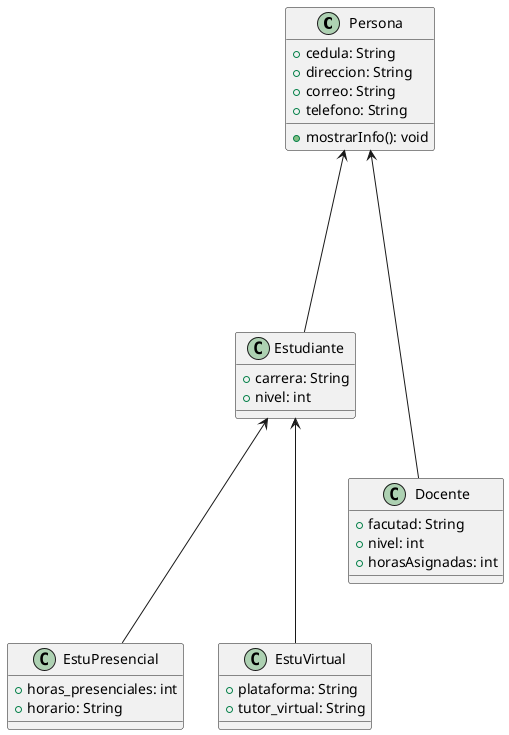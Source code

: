 @startuml
class Persona{
+cedula: String
+direccion: String
+correo: String
+telefono: String
+mostrarInfo(): void
}

class Estudiante {
+carrera: String
+nivel: int
}
class Docente {
+facutad: String
+nivel: int
+horasAsignadas: int
}
class EstuPresencial {
+horas_presenciales: int
+horario: String
}
class EstuVirtual{
+plataforma: String
+tutor_virtual: String
}
Estudiante<---EstuPresencial
Estudiante<---EstuVirtual
Persona <----Estudiante
Persona<----- Docente

@enduml